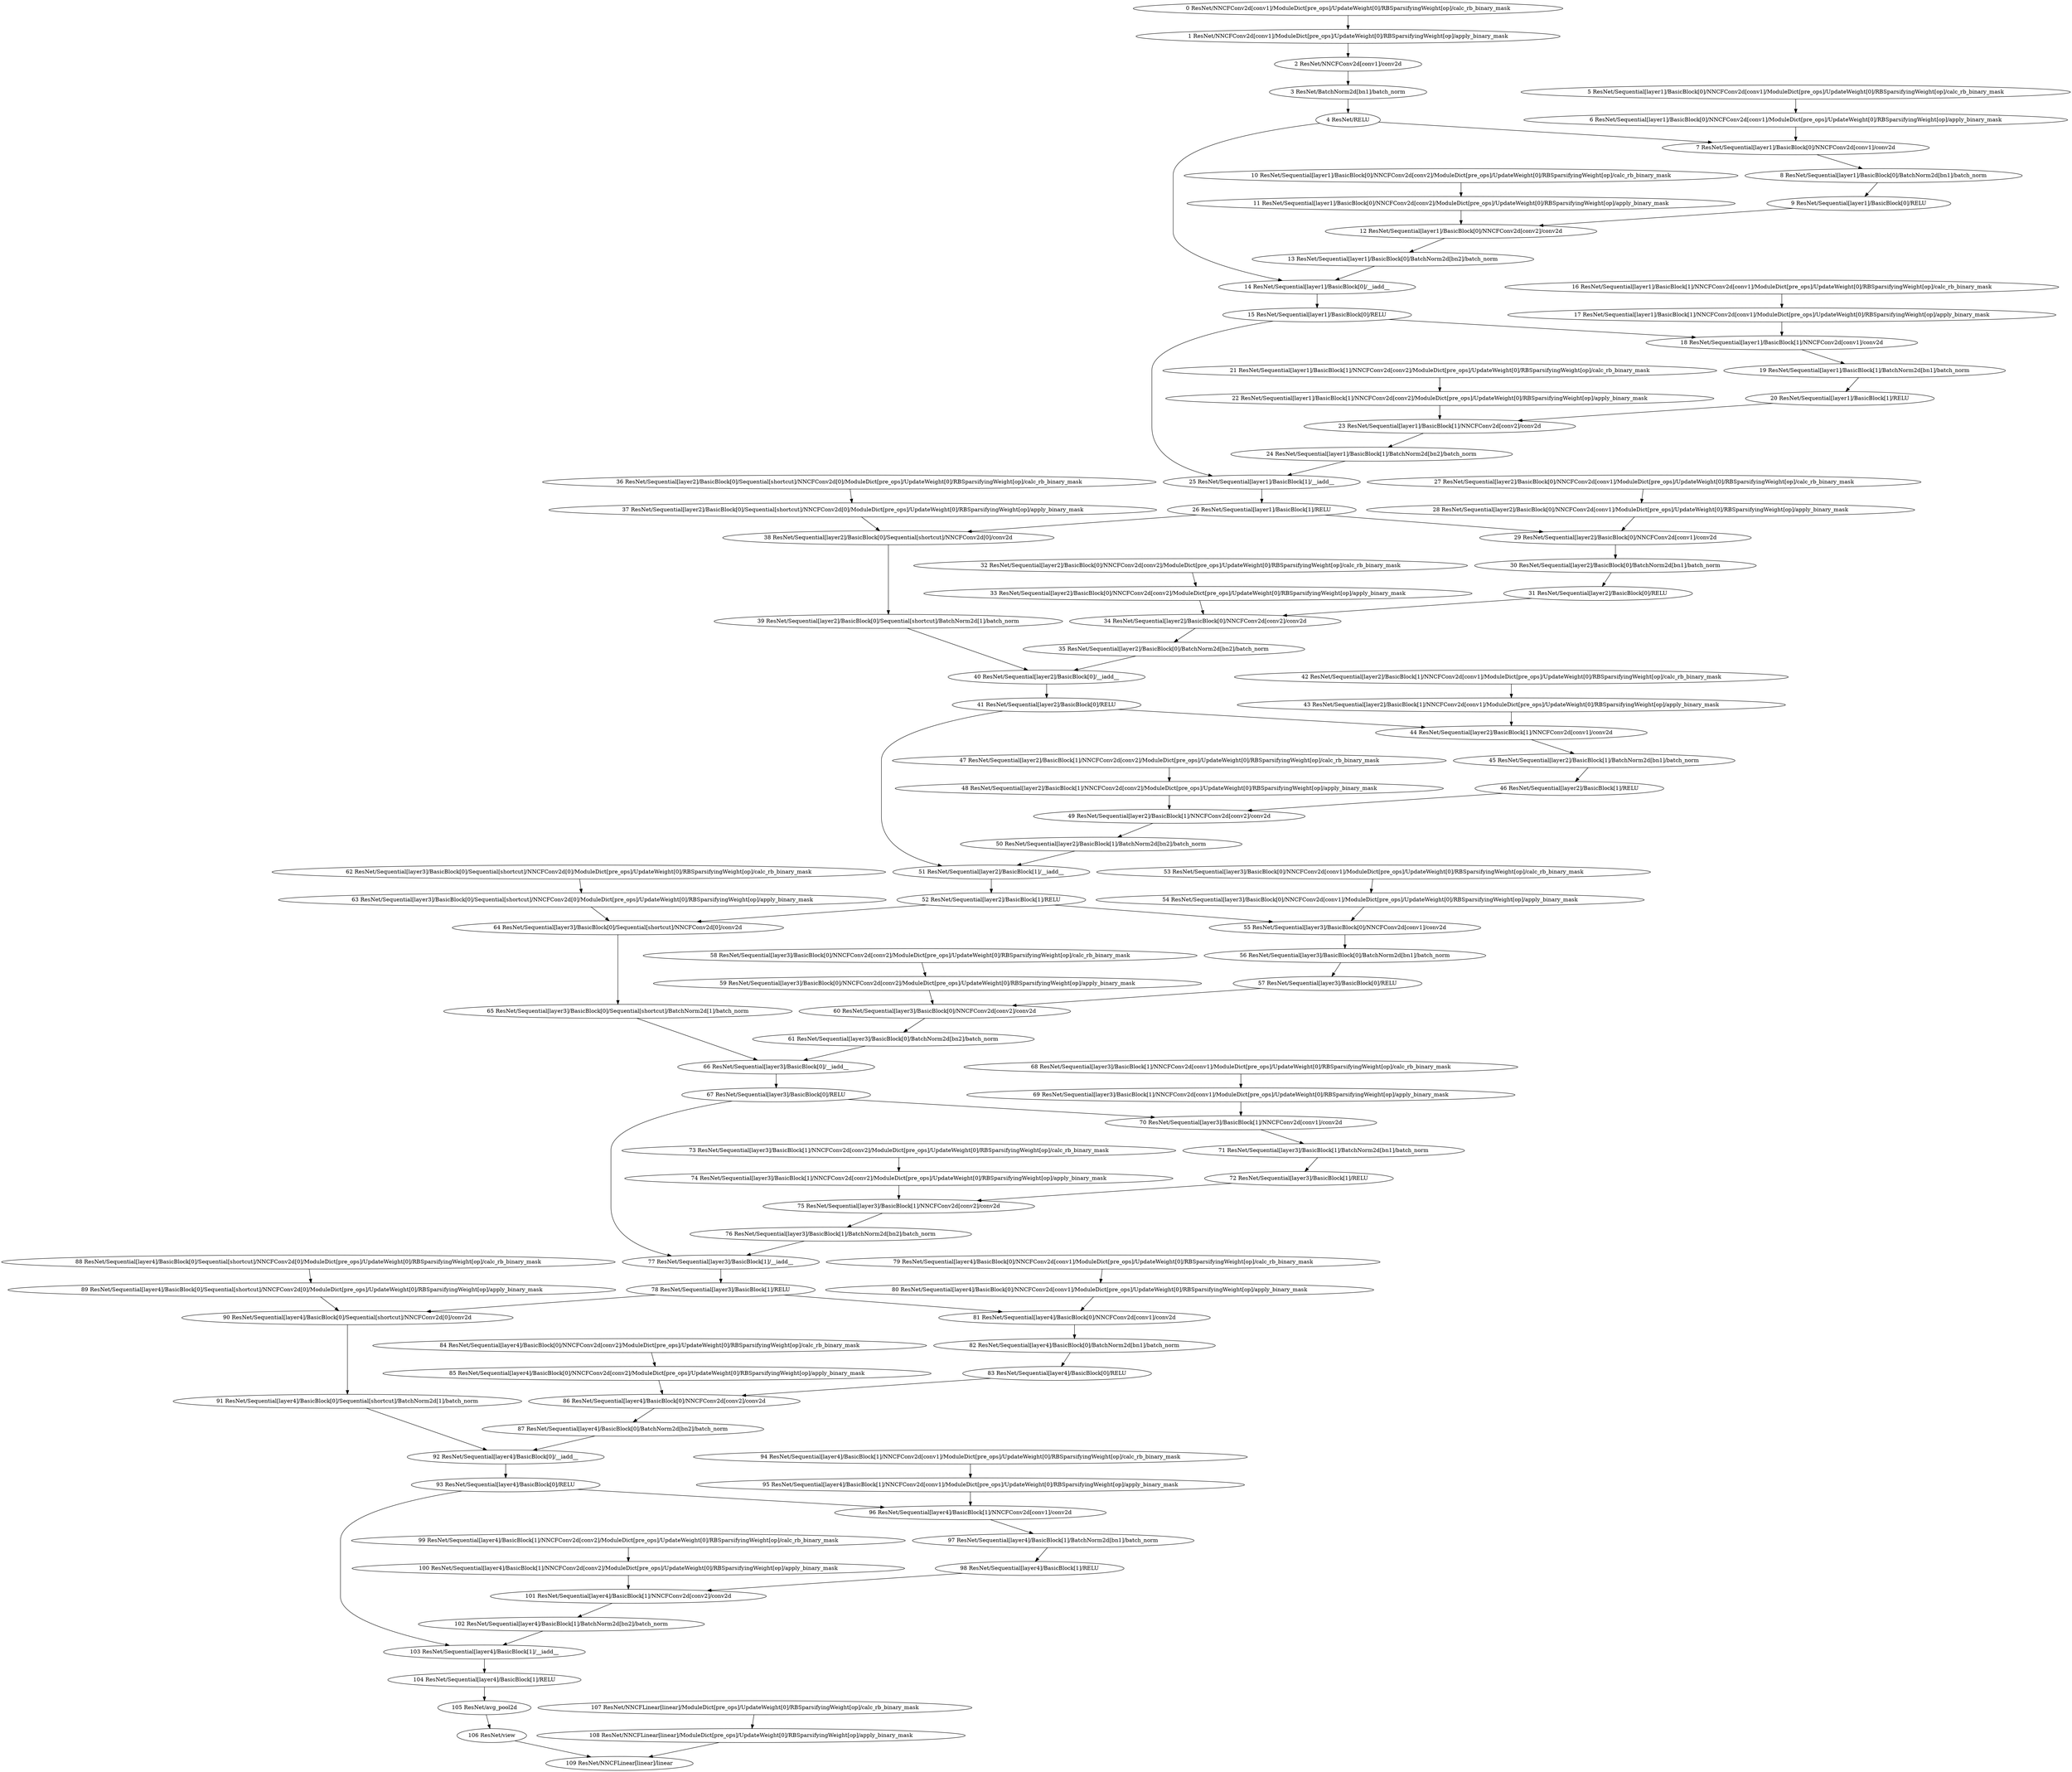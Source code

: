 strict digraph  {
"0 ResNet/NNCFConv2d[conv1]/ModuleDict[pre_ops]/UpdateWeight[0]/RBSparsifyingWeight[op]/calc_rb_binary_mask" [id=0, scope="ResNet/NNCFConv2d[conv1]/ModuleDict[pre_ops]/UpdateWeight[0]/RBSparsifyingWeight[op]", type=calc_rb_binary_mask];
"1 ResNet/NNCFConv2d[conv1]/ModuleDict[pre_ops]/UpdateWeight[0]/RBSparsifyingWeight[op]/apply_binary_mask" [id=1, scope="ResNet/NNCFConv2d[conv1]/ModuleDict[pre_ops]/UpdateWeight[0]/RBSparsifyingWeight[op]", type=apply_binary_mask];
"2 ResNet/NNCFConv2d[conv1]/conv2d" [id=2, scope="ResNet/NNCFConv2d[conv1]", type=conv2d];
"3 ResNet/BatchNorm2d[bn1]/batch_norm" [id=3, scope="ResNet/BatchNorm2d[bn1]", type=batch_norm];
"4 ResNet/RELU" [id=4, scope=ResNet, type=RELU];
"5 ResNet/Sequential[layer1]/BasicBlock[0]/NNCFConv2d[conv1]/ModuleDict[pre_ops]/UpdateWeight[0]/RBSparsifyingWeight[op]/calc_rb_binary_mask" [id=5, scope="ResNet/Sequential[layer1]/BasicBlock[0]/NNCFConv2d[conv1]/ModuleDict[pre_ops]/UpdateWeight[0]/RBSparsifyingWeight[op]", type=calc_rb_binary_mask];
"6 ResNet/Sequential[layer1]/BasicBlock[0]/NNCFConv2d[conv1]/ModuleDict[pre_ops]/UpdateWeight[0]/RBSparsifyingWeight[op]/apply_binary_mask" [id=6, scope="ResNet/Sequential[layer1]/BasicBlock[0]/NNCFConv2d[conv1]/ModuleDict[pre_ops]/UpdateWeight[0]/RBSparsifyingWeight[op]", type=apply_binary_mask];
"7 ResNet/Sequential[layer1]/BasicBlock[0]/NNCFConv2d[conv1]/conv2d" [id=7, scope="ResNet/Sequential[layer1]/BasicBlock[0]/NNCFConv2d[conv1]", type=conv2d];
"8 ResNet/Sequential[layer1]/BasicBlock[0]/BatchNorm2d[bn1]/batch_norm" [id=8, scope="ResNet/Sequential[layer1]/BasicBlock[0]/BatchNorm2d[bn1]", type=batch_norm];
"9 ResNet/Sequential[layer1]/BasicBlock[0]/RELU" [id=9, scope="ResNet/Sequential[layer1]/BasicBlock[0]", type=RELU];
"10 ResNet/Sequential[layer1]/BasicBlock[0]/NNCFConv2d[conv2]/ModuleDict[pre_ops]/UpdateWeight[0]/RBSparsifyingWeight[op]/calc_rb_binary_mask" [id=10, scope="ResNet/Sequential[layer1]/BasicBlock[0]/NNCFConv2d[conv2]/ModuleDict[pre_ops]/UpdateWeight[0]/RBSparsifyingWeight[op]", type=calc_rb_binary_mask];
"11 ResNet/Sequential[layer1]/BasicBlock[0]/NNCFConv2d[conv2]/ModuleDict[pre_ops]/UpdateWeight[0]/RBSparsifyingWeight[op]/apply_binary_mask" [id=11, scope="ResNet/Sequential[layer1]/BasicBlock[0]/NNCFConv2d[conv2]/ModuleDict[pre_ops]/UpdateWeight[0]/RBSparsifyingWeight[op]", type=apply_binary_mask];
"12 ResNet/Sequential[layer1]/BasicBlock[0]/NNCFConv2d[conv2]/conv2d" [id=12, scope="ResNet/Sequential[layer1]/BasicBlock[0]/NNCFConv2d[conv2]", type=conv2d];
"13 ResNet/Sequential[layer1]/BasicBlock[0]/BatchNorm2d[bn2]/batch_norm" [id=13, scope="ResNet/Sequential[layer1]/BasicBlock[0]/BatchNorm2d[bn2]", type=batch_norm];
"14 ResNet/Sequential[layer1]/BasicBlock[0]/__iadd__" [id=14, scope="ResNet/Sequential[layer1]/BasicBlock[0]", type=__iadd__];
"15 ResNet/Sequential[layer1]/BasicBlock[0]/RELU" [id=15, scope="ResNet/Sequential[layer1]/BasicBlock[0]", type=RELU];
"16 ResNet/Sequential[layer1]/BasicBlock[1]/NNCFConv2d[conv1]/ModuleDict[pre_ops]/UpdateWeight[0]/RBSparsifyingWeight[op]/calc_rb_binary_mask" [id=16, scope="ResNet/Sequential[layer1]/BasicBlock[1]/NNCFConv2d[conv1]/ModuleDict[pre_ops]/UpdateWeight[0]/RBSparsifyingWeight[op]", type=calc_rb_binary_mask];
"17 ResNet/Sequential[layer1]/BasicBlock[1]/NNCFConv2d[conv1]/ModuleDict[pre_ops]/UpdateWeight[0]/RBSparsifyingWeight[op]/apply_binary_mask" [id=17, scope="ResNet/Sequential[layer1]/BasicBlock[1]/NNCFConv2d[conv1]/ModuleDict[pre_ops]/UpdateWeight[0]/RBSparsifyingWeight[op]", type=apply_binary_mask];
"18 ResNet/Sequential[layer1]/BasicBlock[1]/NNCFConv2d[conv1]/conv2d" [id=18, scope="ResNet/Sequential[layer1]/BasicBlock[1]/NNCFConv2d[conv1]", type=conv2d];
"19 ResNet/Sequential[layer1]/BasicBlock[1]/BatchNorm2d[bn1]/batch_norm" [id=19, scope="ResNet/Sequential[layer1]/BasicBlock[1]/BatchNorm2d[bn1]", type=batch_norm];
"20 ResNet/Sequential[layer1]/BasicBlock[1]/RELU" [id=20, scope="ResNet/Sequential[layer1]/BasicBlock[1]", type=RELU];
"21 ResNet/Sequential[layer1]/BasicBlock[1]/NNCFConv2d[conv2]/ModuleDict[pre_ops]/UpdateWeight[0]/RBSparsifyingWeight[op]/calc_rb_binary_mask" [id=21, scope="ResNet/Sequential[layer1]/BasicBlock[1]/NNCFConv2d[conv2]/ModuleDict[pre_ops]/UpdateWeight[0]/RBSparsifyingWeight[op]", type=calc_rb_binary_mask];
"22 ResNet/Sequential[layer1]/BasicBlock[1]/NNCFConv2d[conv2]/ModuleDict[pre_ops]/UpdateWeight[0]/RBSparsifyingWeight[op]/apply_binary_mask" [id=22, scope="ResNet/Sequential[layer1]/BasicBlock[1]/NNCFConv2d[conv2]/ModuleDict[pre_ops]/UpdateWeight[0]/RBSparsifyingWeight[op]", type=apply_binary_mask];
"23 ResNet/Sequential[layer1]/BasicBlock[1]/NNCFConv2d[conv2]/conv2d" [id=23, scope="ResNet/Sequential[layer1]/BasicBlock[1]/NNCFConv2d[conv2]", type=conv2d];
"24 ResNet/Sequential[layer1]/BasicBlock[1]/BatchNorm2d[bn2]/batch_norm" [id=24, scope="ResNet/Sequential[layer1]/BasicBlock[1]/BatchNorm2d[bn2]", type=batch_norm];
"25 ResNet/Sequential[layer1]/BasicBlock[1]/__iadd__" [id=25, scope="ResNet/Sequential[layer1]/BasicBlock[1]", type=__iadd__];
"26 ResNet/Sequential[layer1]/BasicBlock[1]/RELU" [id=26, scope="ResNet/Sequential[layer1]/BasicBlock[1]", type=RELU];
"27 ResNet/Sequential[layer2]/BasicBlock[0]/NNCFConv2d[conv1]/ModuleDict[pre_ops]/UpdateWeight[0]/RBSparsifyingWeight[op]/calc_rb_binary_mask" [id=27, scope="ResNet/Sequential[layer2]/BasicBlock[0]/NNCFConv2d[conv1]/ModuleDict[pre_ops]/UpdateWeight[0]/RBSparsifyingWeight[op]", type=calc_rb_binary_mask];
"28 ResNet/Sequential[layer2]/BasicBlock[0]/NNCFConv2d[conv1]/ModuleDict[pre_ops]/UpdateWeight[0]/RBSparsifyingWeight[op]/apply_binary_mask" [id=28, scope="ResNet/Sequential[layer2]/BasicBlock[0]/NNCFConv2d[conv1]/ModuleDict[pre_ops]/UpdateWeight[0]/RBSparsifyingWeight[op]", type=apply_binary_mask];
"29 ResNet/Sequential[layer2]/BasicBlock[0]/NNCFConv2d[conv1]/conv2d" [id=29, scope="ResNet/Sequential[layer2]/BasicBlock[0]/NNCFConv2d[conv1]", type=conv2d];
"30 ResNet/Sequential[layer2]/BasicBlock[0]/BatchNorm2d[bn1]/batch_norm" [id=30, scope="ResNet/Sequential[layer2]/BasicBlock[0]/BatchNorm2d[bn1]", type=batch_norm];
"31 ResNet/Sequential[layer2]/BasicBlock[0]/RELU" [id=31, scope="ResNet/Sequential[layer2]/BasicBlock[0]", type=RELU];
"32 ResNet/Sequential[layer2]/BasicBlock[0]/NNCFConv2d[conv2]/ModuleDict[pre_ops]/UpdateWeight[0]/RBSparsifyingWeight[op]/calc_rb_binary_mask" [id=32, scope="ResNet/Sequential[layer2]/BasicBlock[0]/NNCFConv2d[conv2]/ModuleDict[pre_ops]/UpdateWeight[0]/RBSparsifyingWeight[op]", type=calc_rb_binary_mask];
"33 ResNet/Sequential[layer2]/BasicBlock[0]/NNCFConv2d[conv2]/ModuleDict[pre_ops]/UpdateWeight[0]/RBSparsifyingWeight[op]/apply_binary_mask" [id=33, scope="ResNet/Sequential[layer2]/BasicBlock[0]/NNCFConv2d[conv2]/ModuleDict[pre_ops]/UpdateWeight[0]/RBSparsifyingWeight[op]", type=apply_binary_mask];
"34 ResNet/Sequential[layer2]/BasicBlock[0]/NNCFConv2d[conv2]/conv2d" [id=34, scope="ResNet/Sequential[layer2]/BasicBlock[0]/NNCFConv2d[conv2]", type=conv2d];
"35 ResNet/Sequential[layer2]/BasicBlock[0]/BatchNorm2d[bn2]/batch_norm" [id=35, scope="ResNet/Sequential[layer2]/BasicBlock[0]/BatchNorm2d[bn2]", type=batch_norm];
"36 ResNet/Sequential[layer2]/BasicBlock[0]/Sequential[shortcut]/NNCFConv2d[0]/ModuleDict[pre_ops]/UpdateWeight[0]/RBSparsifyingWeight[op]/calc_rb_binary_mask" [id=36, scope="ResNet/Sequential[layer2]/BasicBlock[0]/Sequential[shortcut]/NNCFConv2d[0]/ModuleDict[pre_ops]/UpdateWeight[0]/RBSparsifyingWeight[op]", type=calc_rb_binary_mask];
"37 ResNet/Sequential[layer2]/BasicBlock[0]/Sequential[shortcut]/NNCFConv2d[0]/ModuleDict[pre_ops]/UpdateWeight[0]/RBSparsifyingWeight[op]/apply_binary_mask" [id=37, scope="ResNet/Sequential[layer2]/BasicBlock[0]/Sequential[shortcut]/NNCFConv2d[0]/ModuleDict[pre_ops]/UpdateWeight[0]/RBSparsifyingWeight[op]", type=apply_binary_mask];
"38 ResNet/Sequential[layer2]/BasicBlock[0]/Sequential[shortcut]/NNCFConv2d[0]/conv2d" [id=38, scope="ResNet/Sequential[layer2]/BasicBlock[0]/Sequential[shortcut]/NNCFConv2d[0]", type=conv2d];
"39 ResNet/Sequential[layer2]/BasicBlock[0]/Sequential[shortcut]/BatchNorm2d[1]/batch_norm" [id=39, scope="ResNet/Sequential[layer2]/BasicBlock[0]/Sequential[shortcut]/BatchNorm2d[1]", type=batch_norm];
"40 ResNet/Sequential[layer2]/BasicBlock[0]/__iadd__" [id=40, scope="ResNet/Sequential[layer2]/BasicBlock[0]", type=__iadd__];
"41 ResNet/Sequential[layer2]/BasicBlock[0]/RELU" [id=41, scope="ResNet/Sequential[layer2]/BasicBlock[0]", type=RELU];
"42 ResNet/Sequential[layer2]/BasicBlock[1]/NNCFConv2d[conv1]/ModuleDict[pre_ops]/UpdateWeight[0]/RBSparsifyingWeight[op]/calc_rb_binary_mask" [id=42, scope="ResNet/Sequential[layer2]/BasicBlock[1]/NNCFConv2d[conv1]/ModuleDict[pre_ops]/UpdateWeight[0]/RBSparsifyingWeight[op]", type=calc_rb_binary_mask];
"43 ResNet/Sequential[layer2]/BasicBlock[1]/NNCFConv2d[conv1]/ModuleDict[pre_ops]/UpdateWeight[0]/RBSparsifyingWeight[op]/apply_binary_mask" [id=43, scope="ResNet/Sequential[layer2]/BasicBlock[1]/NNCFConv2d[conv1]/ModuleDict[pre_ops]/UpdateWeight[0]/RBSparsifyingWeight[op]", type=apply_binary_mask];
"44 ResNet/Sequential[layer2]/BasicBlock[1]/NNCFConv2d[conv1]/conv2d" [id=44, scope="ResNet/Sequential[layer2]/BasicBlock[1]/NNCFConv2d[conv1]", type=conv2d];
"45 ResNet/Sequential[layer2]/BasicBlock[1]/BatchNorm2d[bn1]/batch_norm" [id=45, scope="ResNet/Sequential[layer2]/BasicBlock[1]/BatchNorm2d[bn1]", type=batch_norm];
"46 ResNet/Sequential[layer2]/BasicBlock[1]/RELU" [id=46, scope="ResNet/Sequential[layer2]/BasicBlock[1]", type=RELU];
"47 ResNet/Sequential[layer2]/BasicBlock[1]/NNCFConv2d[conv2]/ModuleDict[pre_ops]/UpdateWeight[0]/RBSparsifyingWeight[op]/calc_rb_binary_mask" [id=47, scope="ResNet/Sequential[layer2]/BasicBlock[1]/NNCFConv2d[conv2]/ModuleDict[pre_ops]/UpdateWeight[0]/RBSparsifyingWeight[op]", type=calc_rb_binary_mask];
"48 ResNet/Sequential[layer2]/BasicBlock[1]/NNCFConv2d[conv2]/ModuleDict[pre_ops]/UpdateWeight[0]/RBSparsifyingWeight[op]/apply_binary_mask" [id=48, scope="ResNet/Sequential[layer2]/BasicBlock[1]/NNCFConv2d[conv2]/ModuleDict[pre_ops]/UpdateWeight[0]/RBSparsifyingWeight[op]", type=apply_binary_mask];
"49 ResNet/Sequential[layer2]/BasicBlock[1]/NNCFConv2d[conv2]/conv2d" [id=49, scope="ResNet/Sequential[layer2]/BasicBlock[1]/NNCFConv2d[conv2]", type=conv2d];
"50 ResNet/Sequential[layer2]/BasicBlock[1]/BatchNorm2d[bn2]/batch_norm" [id=50, scope="ResNet/Sequential[layer2]/BasicBlock[1]/BatchNorm2d[bn2]", type=batch_norm];
"51 ResNet/Sequential[layer2]/BasicBlock[1]/__iadd__" [id=51, scope="ResNet/Sequential[layer2]/BasicBlock[1]", type=__iadd__];
"52 ResNet/Sequential[layer2]/BasicBlock[1]/RELU" [id=52, scope="ResNet/Sequential[layer2]/BasicBlock[1]", type=RELU];
"53 ResNet/Sequential[layer3]/BasicBlock[0]/NNCFConv2d[conv1]/ModuleDict[pre_ops]/UpdateWeight[0]/RBSparsifyingWeight[op]/calc_rb_binary_mask" [id=53, scope="ResNet/Sequential[layer3]/BasicBlock[0]/NNCFConv2d[conv1]/ModuleDict[pre_ops]/UpdateWeight[0]/RBSparsifyingWeight[op]", type=calc_rb_binary_mask];
"54 ResNet/Sequential[layer3]/BasicBlock[0]/NNCFConv2d[conv1]/ModuleDict[pre_ops]/UpdateWeight[0]/RBSparsifyingWeight[op]/apply_binary_mask" [id=54, scope="ResNet/Sequential[layer3]/BasicBlock[0]/NNCFConv2d[conv1]/ModuleDict[pre_ops]/UpdateWeight[0]/RBSparsifyingWeight[op]", type=apply_binary_mask];
"55 ResNet/Sequential[layer3]/BasicBlock[0]/NNCFConv2d[conv1]/conv2d" [id=55, scope="ResNet/Sequential[layer3]/BasicBlock[0]/NNCFConv2d[conv1]", type=conv2d];
"56 ResNet/Sequential[layer3]/BasicBlock[0]/BatchNorm2d[bn1]/batch_norm" [id=56, scope="ResNet/Sequential[layer3]/BasicBlock[0]/BatchNorm2d[bn1]", type=batch_norm];
"57 ResNet/Sequential[layer3]/BasicBlock[0]/RELU" [id=57, scope="ResNet/Sequential[layer3]/BasicBlock[0]", type=RELU];
"58 ResNet/Sequential[layer3]/BasicBlock[0]/NNCFConv2d[conv2]/ModuleDict[pre_ops]/UpdateWeight[0]/RBSparsifyingWeight[op]/calc_rb_binary_mask" [id=58, scope="ResNet/Sequential[layer3]/BasicBlock[0]/NNCFConv2d[conv2]/ModuleDict[pre_ops]/UpdateWeight[0]/RBSparsifyingWeight[op]", type=calc_rb_binary_mask];
"59 ResNet/Sequential[layer3]/BasicBlock[0]/NNCFConv2d[conv2]/ModuleDict[pre_ops]/UpdateWeight[0]/RBSparsifyingWeight[op]/apply_binary_mask" [id=59, scope="ResNet/Sequential[layer3]/BasicBlock[0]/NNCFConv2d[conv2]/ModuleDict[pre_ops]/UpdateWeight[0]/RBSparsifyingWeight[op]", type=apply_binary_mask];
"60 ResNet/Sequential[layer3]/BasicBlock[0]/NNCFConv2d[conv2]/conv2d" [id=60, scope="ResNet/Sequential[layer3]/BasicBlock[0]/NNCFConv2d[conv2]", type=conv2d];
"61 ResNet/Sequential[layer3]/BasicBlock[0]/BatchNorm2d[bn2]/batch_norm" [id=61, scope="ResNet/Sequential[layer3]/BasicBlock[0]/BatchNorm2d[bn2]", type=batch_norm];
"62 ResNet/Sequential[layer3]/BasicBlock[0]/Sequential[shortcut]/NNCFConv2d[0]/ModuleDict[pre_ops]/UpdateWeight[0]/RBSparsifyingWeight[op]/calc_rb_binary_mask" [id=62, scope="ResNet/Sequential[layer3]/BasicBlock[0]/Sequential[shortcut]/NNCFConv2d[0]/ModuleDict[pre_ops]/UpdateWeight[0]/RBSparsifyingWeight[op]", type=calc_rb_binary_mask];
"63 ResNet/Sequential[layer3]/BasicBlock[0]/Sequential[shortcut]/NNCFConv2d[0]/ModuleDict[pre_ops]/UpdateWeight[0]/RBSparsifyingWeight[op]/apply_binary_mask" [id=63, scope="ResNet/Sequential[layer3]/BasicBlock[0]/Sequential[shortcut]/NNCFConv2d[0]/ModuleDict[pre_ops]/UpdateWeight[0]/RBSparsifyingWeight[op]", type=apply_binary_mask];
"64 ResNet/Sequential[layer3]/BasicBlock[0]/Sequential[shortcut]/NNCFConv2d[0]/conv2d" [id=64, scope="ResNet/Sequential[layer3]/BasicBlock[0]/Sequential[shortcut]/NNCFConv2d[0]", type=conv2d];
"65 ResNet/Sequential[layer3]/BasicBlock[0]/Sequential[shortcut]/BatchNorm2d[1]/batch_norm" [id=65, scope="ResNet/Sequential[layer3]/BasicBlock[0]/Sequential[shortcut]/BatchNorm2d[1]", type=batch_norm];
"66 ResNet/Sequential[layer3]/BasicBlock[0]/__iadd__" [id=66, scope="ResNet/Sequential[layer3]/BasicBlock[0]", type=__iadd__];
"67 ResNet/Sequential[layer3]/BasicBlock[0]/RELU" [id=67, scope="ResNet/Sequential[layer3]/BasicBlock[0]", type=RELU];
"68 ResNet/Sequential[layer3]/BasicBlock[1]/NNCFConv2d[conv1]/ModuleDict[pre_ops]/UpdateWeight[0]/RBSparsifyingWeight[op]/calc_rb_binary_mask" [id=68, scope="ResNet/Sequential[layer3]/BasicBlock[1]/NNCFConv2d[conv1]/ModuleDict[pre_ops]/UpdateWeight[0]/RBSparsifyingWeight[op]", type=calc_rb_binary_mask];
"69 ResNet/Sequential[layer3]/BasicBlock[1]/NNCFConv2d[conv1]/ModuleDict[pre_ops]/UpdateWeight[0]/RBSparsifyingWeight[op]/apply_binary_mask" [id=69, scope="ResNet/Sequential[layer3]/BasicBlock[1]/NNCFConv2d[conv1]/ModuleDict[pre_ops]/UpdateWeight[0]/RBSparsifyingWeight[op]", type=apply_binary_mask];
"70 ResNet/Sequential[layer3]/BasicBlock[1]/NNCFConv2d[conv1]/conv2d" [id=70, scope="ResNet/Sequential[layer3]/BasicBlock[1]/NNCFConv2d[conv1]", type=conv2d];
"71 ResNet/Sequential[layer3]/BasicBlock[1]/BatchNorm2d[bn1]/batch_norm" [id=71, scope="ResNet/Sequential[layer3]/BasicBlock[1]/BatchNorm2d[bn1]", type=batch_norm];
"72 ResNet/Sequential[layer3]/BasicBlock[1]/RELU" [id=72, scope="ResNet/Sequential[layer3]/BasicBlock[1]", type=RELU];
"73 ResNet/Sequential[layer3]/BasicBlock[1]/NNCFConv2d[conv2]/ModuleDict[pre_ops]/UpdateWeight[0]/RBSparsifyingWeight[op]/calc_rb_binary_mask" [id=73, scope="ResNet/Sequential[layer3]/BasicBlock[1]/NNCFConv2d[conv2]/ModuleDict[pre_ops]/UpdateWeight[0]/RBSparsifyingWeight[op]", type=calc_rb_binary_mask];
"74 ResNet/Sequential[layer3]/BasicBlock[1]/NNCFConv2d[conv2]/ModuleDict[pre_ops]/UpdateWeight[0]/RBSparsifyingWeight[op]/apply_binary_mask" [id=74, scope="ResNet/Sequential[layer3]/BasicBlock[1]/NNCFConv2d[conv2]/ModuleDict[pre_ops]/UpdateWeight[0]/RBSparsifyingWeight[op]", type=apply_binary_mask];
"75 ResNet/Sequential[layer3]/BasicBlock[1]/NNCFConv2d[conv2]/conv2d" [id=75, scope="ResNet/Sequential[layer3]/BasicBlock[1]/NNCFConv2d[conv2]", type=conv2d];
"76 ResNet/Sequential[layer3]/BasicBlock[1]/BatchNorm2d[bn2]/batch_norm" [id=76, scope="ResNet/Sequential[layer3]/BasicBlock[1]/BatchNorm2d[bn2]", type=batch_norm];
"77 ResNet/Sequential[layer3]/BasicBlock[1]/__iadd__" [id=77, scope="ResNet/Sequential[layer3]/BasicBlock[1]", type=__iadd__];
"78 ResNet/Sequential[layer3]/BasicBlock[1]/RELU" [id=78, scope="ResNet/Sequential[layer3]/BasicBlock[1]", type=RELU];
"79 ResNet/Sequential[layer4]/BasicBlock[0]/NNCFConv2d[conv1]/ModuleDict[pre_ops]/UpdateWeight[0]/RBSparsifyingWeight[op]/calc_rb_binary_mask" [id=79, scope="ResNet/Sequential[layer4]/BasicBlock[0]/NNCFConv2d[conv1]/ModuleDict[pre_ops]/UpdateWeight[0]/RBSparsifyingWeight[op]", type=calc_rb_binary_mask];
"80 ResNet/Sequential[layer4]/BasicBlock[0]/NNCFConv2d[conv1]/ModuleDict[pre_ops]/UpdateWeight[0]/RBSparsifyingWeight[op]/apply_binary_mask" [id=80, scope="ResNet/Sequential[layer4]/BasicBlock[0]/NNCFConv2d[conv1]/ModuleDict[pre_ops]/UpdateWeight[0]/RBSparsifyingWeight[op]", type=apply_binary_mask];
"81 ResNet/Sequential[layer4]/BasicBlock[0]/NNCFConv2d[conv1]/conv2d" [id=81, scope="ResNet/Sequential[layer4]/BasicBlock[0]/NNCFConv2d[conv1]", type=conv2d];
"82 ResNet/Sequential[layer4]/BasicBlock[0]/BatchNorm2d[bn1]/batch_norm" [id=82, scope="ResNet/Sequential[layer4]/BasicBlock[0]/BatchNorm2d[bn1]", type=batch_norm];
"83 ResNet/Sequential[layer4]/BasicBlock[0]/RELU" [id=83, scope="ResNet/Sequential[layer4]/BasicBlock[0]", type=RELU];
"84 ResNet/Sequential[layer4]/BasicBlock[0]/NNCFConv2d[conv2]/ModuleDict[pre_ops]/UpdateWeight[0]/RBSparsifyingWeight[op]/calc_rb_binary_mask" [id=84, scope="ResNet/Sequential[layer4]/BasicBlock[0]/NNCFConv2d[conv2]/ModuleDict[pre_ops]/UpdateWeight[0]/RBSparsifyingWeight[op]", type=calc_rb_binary_mask];
"85 ResNet/Sequential[layer4]/BasicBlock[0]/NNCFConv2d[conv2]/ModuleDict[pre_ops]/UpdateWeight[0]/RBSparsifyingWeight[op]/apply_binary_mask" [id=85, scope="ResNet/Sequential[layer4]/BasicBlock[0]/NNCFConv2d[conv2]/ModuleDict[pre_ops]/UpdateWeight[0]/RBSparsifyingWeight[op]", type=apply_binary_mask];
"86 ResNet/Sequential[layer4]/BasicBlock[0]/NNCFConv2d[conv2]/conv2d" [id=86, scope="ResNet/Sequential[layer4]/BasicBlock[0]/NNCFConv2d[conv2]", type=conv2d];
"87 ResNet/Sequential[layer4]/BasicBlock[0]/BatchNorm2d[bn2]/batch_norm" [id=87, scope="ResNet/Sequential[layer4]/BasicBlock[0]/BatchNorm2d[bn2]", type=batch_norm];
"88 ResNet/Sequential[layer4]/BasicBlock[0]/Sequential[shortcut]/NNCFConv2d[0]/ModuleDict[pre_ops]/UpdateWeight[0]/RBSparsifyingWeight[op]/calc_rb_binary_mask" [id=88, scope="ResNet/Sequential[layer4]/BasicBlock[0]/Sequential[shortcut]/NNCFConv2d[0]/ModuleDict[pre_ops]/UpdateWeight[0]/RBSparsifyingWeight[op]", type=calc_rb_binary_mask];
"89 ResNet/Sequential[layer4]/BasicBlock[0]/Sequential[shortcut]/NNCFConv2d[0]/ModuleDict[pre_ops]/UpdateWeight[0]/RBSparsifyingWeight[op]/apply_binary_mask" [id=89, scope="ResNet/Sequential[layer4]/BasicBlock[0]/Sequential[shortcut]/NNCFConv2d[0]/ModuleDict[pre_ops]/UpdateWeight[0]/RBSparsifyingWeight[op]", type=apply_binary_mask];
"90 ResNet/Sequential[layer4]/BasicBlock[0]/Sequential[shortcut]/NNCFConv2d[0]/conv2d" [id=90, scope="ResNet/Sequential[layer4]/BasicBlock[0]/Sequential[shortcut]/NNCFConv2d[0]", type=conv2d];
"91 ResNet/Sequential[layer4]/BasicBlock[0]/Sequential[shortcut]/BatchNorm2d[1]/batch_norm" [id=91, scope="ResNet/Sequential[layer4]/BasicBlock[0]/Sequential[shortcut]/BatchNorm2d[1]", type=batch_norm];
"92 ResNet/Sequential[layer4]/BasicBlock[0]/__iadd__" [id=92, scope="ResNet/Sequential[layer4]/BasicBlock[0]", type=__iadd__];
"93 ResNet/Sequential[layer4]/BasicBlock[0]/RELU" [id=93, scope="ResNet/Sequential[layer4]/BasicBlock[0]", type=RELU];
"94 ResNet/Sequential[layer4]/BasicBlock[1]/NNCFConv2d[conv1]/ModuleDict[pre_ops]/UpdateWeight[0]/RBSparsifyingWeight[op]/calc_rb_binary_mask" [id=94, scope="ResNet/Sequential[layer4]/BasicBlock[1]/NNCFConv2d[conv1]/ModuleDict[pre_ops]/UpdateWeight[0]/RBSparsifyingWeight[op]", type=calc_rb_binary_mask];
"95 ResNet/Sequential[layer4]/BasicBlock[1]/NNCFConv2d[conv1]/ModuleDict[pre_ops]/UpdateWeight[0]/RBSparsifyingWeight[op]/apply_binary_mask" [id=95, scope="ResNet/Sequential[layer4]/BasicBlock[1]/NNCFConv2d[conv1]/ModuleDict[pre_ops]/UpdateWeight[0]/RBSparsifyingWeight[op]", type=apply_binary_mask];
"96 ResNet/Sequential[layer4]/BasicBlock[1]/NNCFConv2d[conv1]/conv2d" [id=96, scope="ResNet/Sequential[layer4]/BasicBlock[1]/NNCFConv2d[conv1]", type=conv2d];
"97 ResNet/Sequential[layer4]/BasicBlock[1]/BatchNorm2d[bn1]/batch_norm" [id=97, scope="ResNet/Sequential[layer4]/BasicBlock[1]/BatchNorm2d[bn1]", type=batch_norm];
"98 ResNet/Sequential[layer4]/BasicBlock[1]/RELU" [id=98, scope="ResNet/Sequential[layer4]/BasicBlock[1]", type=RELU];
"99 ResNet/Sequential[layer4]/BasicBlock[1]/NNCFConv2d[conv2]/ModuleDict[pre_ops]/UpdateWeight[0]/RBSparsifyingWeight[op]/calc_rb_binary_mask" [id=99, scope="ResNet/Sequential[layer4]/BasicBlock[1]/NNCFConv2d[conv2]/ModuleDict[pre_ops]/UpdateWeight[0]/RBSparsifyingWeight[op]", type=calc_rb_binary_mask];
"100 ResNet/Sequential[layer4]/BasicBlock[1]/NNCFConv2d[conv2]/ModuleDict[pre_ops]/UpdateWeight[0]/RBSparsifyingWeight[op]/apply_binary_mask" [id=100, scope="ResNet/Sequential[layer4]/BasicBlock[1]/NNCFConv2d[conv2]/ModuleDict[pre_ops]/UpdateWeight[0]/RBSparsifyingWeight[op]", type=apply_binary_mask];
"101 ResNet/Sequential[layer4]/BasicBlock[1]/NNCFConv2d[conv2]/conv2d" [id=101, scope="ResNet/Sequential[layer4]/BasicBlock[1]/NNCFConv2d[conv2]", type=conv2d];
"102 ResNet/Sequential[layer4]/BasicBlock[1]/BatchNorm2d[bn2]/batch_norm" [id=102, scope="ResNet/Sequential[layer4]/BasicBlock[1]/BatchNorm2d[bn2]", type=batch_norm];
"103 ResNet/Sequential[layer4]/BasicBlock[1]/__iadd__" [id=103, scope="ResNet/Sequential[layer4]/BasicBlock[1]", type=__iadd__];
"104 ResNet/Sequential[layer4]/BasicBlock[1]/RELU" [id=104, scope="ResNet/Sequential[layer4]/BasicBlock[1]", type=RELU];
"105 ResNet/avg_pool2d" [id=105, scope=ResNet, type=avg_pool2d];
"106 ResNet/view" [id=106, scope=ResNet, type=view];
"107 ResNet/NNCFLinear[linear]/ModuleDict[pre_ops]/UpdateWeight[0]/RBSparsifyingWeight[op]/calc_rb_binary_mask" [id=107, scope="ResNet/NNCFLinear[linear]/ModuleDict[pre_ops]/UpdateWeight[0]/RBSparsifyingWeight[op]", type=calc_rb_binary_mask];
"108 ResNet/NNCFLinear[linear]/ModuleDict[pre_ops]/UpdateWeight[0]/RBSparsifyingWeight[op]/apply_binary_mask" [id=108, scope="ResNet/NNCFLinear[linear]/ModuleDict[pre_ops]/UpdateWeight[0]/RBSparsifyingWeight[op]", type=apply_binary_mask];
"109 ResNet/NNCFLinear[linear]/linear" [id=109, scope="ResNet/NNCFLinear[linear]", type=linear];
"0 ResNet/NNCFConv2d[conv1]/ModuleDict[pre_ops]/UpdateWeight[0]/RBSparsifyingWeight[op]/calc_rb_binary_mask" -> "1 ResNet/NNCFConv2d[conv1]/ModuleDict[pre_ops]/UpdateWeight[0]/RBSparsifyingWeight[op]/apply_binary_mask";
"1 ResNet/NNCFConv2d[conv1]/ModuleDict[pre_ops]/UpdateWeight[0]/RBSparsifyingWeight[op]/apply_binary_mask" -> "2 ResNet/NNCFConv2d[conv1]/conv2d";
"2 ResNet/NNCFConv2d[conv1]/conv2d" -> "3 ResNet/BatchNorm2d[bn1]/batch_norm";
"3 ResNet/BatchNorm2d[bn1]/batch_norm" -> "4 ResNet/RELU";
"4 ResNet/RELU" -> "7 ResNet/Sequential[layer1]/BasicBlock[0]/NNCFConv2d[conv1]/conv2d";
"5 ResNet/Sequential[layer1]/BasicBlock[0]/NNCFConv2d[conv1]/ModuleDict[pre_ops]/UpdateWeight[0]/RBSparsifyingWeight[op]/calc_rb_binary_mask" -> "6 ResNet/Sequential[layer1]/BasicBlock[0]/NNCFConv2d[conv1]/ModuleDict[pre_ops]/UpdateWeight[0]/RBSparsifyingWeight[op]/apply_binary_mask";
"6 ResNet/Sequential[layer1]/BasicBlock[0]/NNCFConv2d[conv1]/ModuleDict[pre_ops]/UpdateWeight[0]/RBSparsifyingWeight[op]/apply_binary_mask" -> "7 ResNet/Sequential[layer1]/BasicBlock[0]/NNCFConv2d[conv1]/conv2d";
"7 ResNet/Sequential[layer1]/BasicBlock[0]/NNCFConv2d[conv1]/conv2d" -> "8 ResNet/Sequential[layer1]/BasicBlock[0]/BatchNorm2d[bn1]/batch_norm";
"8 ResNet/Sequential[layer1]/BasicBlock[0]/BatchNorm2d[bn1]/batch_norm" -> "9 ResNet/Sequential[layer1]/BasicBlock[0]/RELU";
"4 ResNet/RELU" -> "14 ResNet/Sequential[layer1]/BasicBlock[0]/__iadd__";
"9 ResNet/Sequential[layer1]/BasicBlock[0]/RELU" -> "12 ResNet/Sequential[layer1]/BasicBlock[0]/NNCFConv2d[conv2]/conv2d";
"10 ResNet/Sequential[layer1]/BasicBlock[0]/NNCFConv2d[conv2]/ModuleDict[pre_ops]/UpdateWeight[0]/RBSparsifyingWeight[op]/calc_rb_binary_mask" -> "11 ResNet/Sequential[layer1]/BasicBlock[0]/NNCFConv2d[conv2]/ModuleDict[pre_ops]/UpdateWeight[0]/RBSparsifyingWeight[op]/apply_binary_mask";
"11 ResNet/Sequential[layer1]/BasicBlock[0]/NNCFConv2d[conv2]/ModuleDict[pre_ops]/UpdateWeight[0]/RBSparsifyingWeight[op]/apply_binary_mask" -> "12 ResNet/Sequential[layer1]/BasicBlock[0]/NNCFConv2d[conv2]/conv2d";
"12 ResNet/Sequential[layer1]/BasicBlock[0]/NNCFConv2d[conv2]/conv2d" -> "13 ResNet/Sequential[layer1]/BasicBlock[0]/BatchNorm2d[bn2]/batch_norm";
"13 ResNet/Sequential[layer1]/BasicBlock[0]/BatchNorm2d[bn2]/batch_norm" -> "14 ResNet/Sequential[layer1]/BasicBlock[0]/__iadd__";
"14 ResNet/Sequential[layer1]/BasicBlock[0]/__iadd__" -> "15 ResNet/Sequential[layer1]/BasicBlock[0]/RELU";
"15 ResNet/Sequential[layer1]/BasicBlock[0]/RELU" -> "18 ResNet/Sequential[layer1]/BasicBlock[1]/NNCFConv2d[conv1]/conv2d";
"15 ResNet/Sequential[layer1]/BasicBlock[0]/RELU" -> "25 ResNet/Sequential[layer1]/BasicBlock[1]/__iadd__";
"16 ResNet/Sequential[layer1]/BasicBlock[1]/NNCFConv2d[conv1]/ModuleDict[pre_ops]/UpdateWeight[0]/RBSparsifyingWeight[op]/calc_rb_binary_mask" -> "17 ResNet/Sequential[layer1]/BasicBlock[1]/NNCFConv2d[conv1]/ModuleDict[pre_ops]/UpdateWeight[0]/RBSparsifyingWeight[op]/apply_binary_mask";
"17 ResNet/Sequential[layer1]/BasicBlock[1]/NNCFConv2d[conv1]/ModuleDict[pre_ops]/UpdateWeight[0]/RBSparsifyingWeight[op]/apply_binary_mask" -> "18 ResNet/Sequential[layer1]/BasicBlock[1]/NNCFConv2d[conv1]/conv2d";
"18 ResNet/Sequential[layer1]/BasicBlock[1]/NNCFConv2d[conv1]/conv2d" -> "19 ResNet/Sequential[layer1]/BasicBlock[1]/BatchNorm2d[bn1]/batch_norm";
"19 ResNet/Sequential[layer1]/BasicBlock[1]/BatchNorm2d[bn1]/batch_norm" -> "20 ResNet/Sequential[layer1]/BasicBlock[1]/RELU";
"20 ResNet/Sequential[layer1]/BasicBlock[1]/RELU" -> "23 ResNet/Sequential[layer1]/BasicBlock[1]/NNCFConv2d[conv2]/conv2d";
"21 ResNet/Sequential[layer1]/BasicBlock[1]/NNCFConv2d[conv2]/ModuleDict[pre_ops]/UpdateWeight[0]/RBSparsifyingWeight[op]/calc_rb_binary_mask" -> "22 ResNet/Sequential[layer1]/BasicBlock[1]/NNCFConv2d[conv2]/ModuleDict[pre_ops]/UpdateWeight[0]/RBSparsifyingWeight[op]/apply_binary_mask";
"22 ResNet/Sequential[layer1]/BasicBlock[1]/NNCFConv2d[conv2]/ModuleDict[pre_ops]/UpdateWeight[0]/RBSparsifyingWeight[op]/apply_binary_mask" -> "23 ResNet/Sequential[layer1]/BasicBlock[1]/NNCFConv2d[conv2]/conv2d";
"23 ResNet/Sequential[layer1]/BasicBlock[1]/NNCFConv2d[conv2]/conv2d" -> "24 ResNet/Sequential[layer1]/BasicBlock[1]/BatchNorm2d[bn2]/batch_norm";
"24 ResNet/Sequential[layer1]/BasicBlock[1]/BatchNorm2d[bn2]/batch_norm" -> "25 ResNet/Sequential[layer1]/BasicBlock[1]/__iadd__";
"25 ResNet/Sequential[layer1]/BasicBlock[1]/__iadd__" -> "26 ResNet/Sequential[layer1]/BasicBlock[1]/RELU";
"26 ResNet/Sequential[layer1]/BasicBlock[1]/RELU" -> "29 ResNet/Sequential[layer2]/BasicBlock[0]/NNCFConv2d[conv1]/conv2d";
"26 ResNet/Sequential[layer1]/BasicBlock[1]/RELU" -> "38 ResNet/Sequential[layer2]/BasicBlock[0]/Sequential[shortcut]/NNCFConv2d[0]/conv2d";
"27 ResNet/Sequential[layer2]/BasicBlock[0]/NNCFConv2d[conv1]/ModuleDict[pre_ops]/UpdateWeight[0]/RBSparsifyingWeight[op]/calc_rb_binary_mask" -> "28 ResNet/Sequential[layer2]/BasicBlock[0]/NNCFConv2d[conv1]/ModuleDict[pre_ops]/UpdateWeight[0]/RBSparsifyingWeight[op]/apply_binary_mask";
"28 ResNet/Sequential[layer2]/BasicBlock[0]/NNCFConv2d[conv1]/ModuleDict[pre_ops]/UpdateWeight[0]/RBSparsifyingWeight[op]/apply_binary_mask" -> "29 ResNet/Sequential[layer2]/BasicBlock[0]/NNCFConv2d[conv1]/conv2d";
"29 ResNet/Sequential[layer2]/BasicBlock[0]/NNCFConv2d[conv1]/conv2d" -> "30 ResNet/Sequential[layer2]/BasicBlock[0]/BatchNorm2d[bn1]/batch_norm";
"30 ResNet/Sequential[layer2]/BasicBlock[0]/BatchNorm2d[bn1]/batch_norm" -> "31 ResNet/Sequential[layer2]/BasicBlock[0]/RELU";
"31 ResNet/Sequential[layer2]/BasicBlock[0]/RELU" -> "34 ResNet/Sequential[layer2]/BasicBlock[0]/NNCFConv2d[conv2]/conv2d";
"32 ResNet/Sequential[layer2]/BasicBlock[0]/NNCFConv2d[conv2]/ModuleDict[pre_ops]/UpdateWeight[0]/RBSparsifyingWeight[op]/calc_rb_binary_mask" -> "33 ResNet/Sequential[layer2]/BasicBlock[0]/NNCFConv2d[conv2]/ModuleDict[pre_ops]/UpdateWeight[0]/RBSparsifyingWeight[op]/apply_binary_mask";
"33 ResNet/Sequential[layer2]/BasicBlock[0]/NNCFConv2d[conv2]/ModuleDict[pre_ops]/UpdateWeight[0]/RBSparsifyingWeight[op]/apply_binary_mask" -> "34 ResNet/Sequential[layer2]/BasicBlock[0]/NNCFConv2d[conv2]/conv2d";
"34 ResNet/Sequential[layer2]/BasicBlock[0]/NNCFConv2d[conv2]/conv2d" -> "35 ResNet/Sequential[layer2]/BasicBlock[0]/BatchNorm2d[bn2]/batch_norm";
"35 ResNet/Sequential[layer2]/BasicBlock[0]/BatchNorm2d[bn2]/batch_norm" -> "40 ResNet/Sequential[layer2]/BasicBlock[0]/__iadd__";
"36 ResNet/Sequential[layer2]/BasicBlock[0]/Sequential[shortcut]/NNCFConv2d[0]/ModuleDict[pre_ops]/UpdateWeight[0]/RBSparsifyingWeight[op]/calc_rb_binary_mask" -> "37 ResNet/Sequential[layer2]/BasicBlock[0]/Sequential[shortcut]/NNCFConv2d[0]/ModuleDict[pre_ops]/UpdateWeight[0]/RBSparsifyingWeight[op]/apply_binary_mask";
"37 ResNet/Sequential[layer2]/BasicBlock[0]/Sequential[shortcut]/NNCFConv2d[0]/ModuleDict[pre_ops]/UpdateWeight[0]/RBSparsifyingWeight[op]/apply_binary_mask" -> "38 ResNet/Sequential[layer2]/BasicBlock[0]/Sequential[shortcut]/NNCFConv2d[0]/conv2d";
"38 ResNet/Sequential[layer2]/BasicBlock[0]/Sequential[shortcut]/NNCFConv2d[0]/conv2d" -> "39 ResNet/Sequential[layer2]/BasicBlock[0]/Sequential[shortcut]/BatchNorm2d[1]/batch_norm";
"39 ResNet/Sequential[layer2]/BasicBlock[0]/Sequential[shortcut]/BatchNorm2d[1]/batch_norm" -> "40 ResNet/Sequential[layer2]/BasicBlock[0]/__iadd__";
"40 ResNet/Sequential[layer2]/BasicBlock[0]/__iadd__" -> "41 ResNet/Sequential[layer2]/BasicBlock[0]/RELU";
"41 ResNet/Sequential[layer2]/BasicBlock[0]/RELU" -> "44 ResNet/Sequential[layer2]/BasicBlock[1]/NNCFConv2d[conv1]/conv2d";
"41 ResNet/Sequential[layer2]/BasicBlock[0]/RELU" -> "51 ResNet/Sequential[layer2]/BasicBlock[1]/__iadd__";
"42 ResNet/Sequential[layer2]/BasicBlock[1]/NNCFConv2d[conv1]/ModuleDict[pre_ops]/UpdateWeight[0]/RBSparsifyingWeight[op]/calc_rb_binary_mask" -> "43 ResNet/Sequential[layer2]/BasicBlock[1]/NNCFConv2d[conv1]/ModuleDict[pre_ops]/UpdateWeight[0]/RBSparsifyingWeight[op]/apply_binary_mask";
"43 ResNet/Sequential[layer2]/BasicBlock[1]/NNCFConv2d[conv1]/ModuleDict[pre_ops]/UpdateWeight[0]/RBSparsifyingWeight[op]/apply_binary_mask" -> "44 ResNet/Sequential[layer2]/BasicBlock[1]/NNCFConv2d[conv1]/conv2d";
"44 ResNet/Sequential[layer2]/BasicBlock[1]/NNCFConv2d[conv1]/conv2d" -> "45 ResNet/Sequential[layer2]/BasicBlock[1]/BatchNorm2d[bn1]/batch_norm";
"45 ResNet/Sequential[layer2]/BasicBlock[1]/BatchNorm2d[bn1]/batch_norm" -> "46 ResNet/Sequential[layer2]/BasicBlock[1]/RELU";
"46 ResNet/Sequential[layer2]/BasicBlock[1]/RELU" -> "49 ResNet/Sequential[layer2]/BasicBlock[1]/NNCFConv2d[conv2]/conv2d";
"47 ResNet/Sequential[layer2]/BasicBlock[1]/NNCFConv2d[conv2]/ModuleDict[pre_ops]/UpdateWeight[0]/RBSparsifyingWeight[op]/calc_rb_binary_mask" -> "48 ResNet/Sequential[layer2]/BasicBlock[1]/NNCFConv2d[conv2]/ModuleDict[pre_ops]/UpdateWeight[0]/RBSparsifyingWeight[op]/apply_binary_mask";
"48 ResNet/Sequential[layer2]/BasicBlock[1]/NNCFConv2d[conv2]/ModuleDict[pre_ops]/UpdateWeight[0]/RBSparsifyingWeight[op]/apply_binary_mask" -> "49 ResNet/Sequential[layer2]/BasicBlock[1]/NNCFConv2d[conv2]/conv2d";
"49 ResNet/Sequential[layer2]/BasicBlock[1]/NNCFConv2d[conv2]/conv2d" -> "50 ResNet/Sequential[layer2]/BasicBlock[1]/BatchNorm2d[bn2]/batch_norm";
"50 ResNet/Sequential[layer2]/BasicBlock[1]/BatchNorm2d[bn2]/batch_norm" -> "51 ResNet/Sequential[layer2]/BasicBlock[1]/__iadd__";
"51 ResNet/Sequential[layer2]/BasicBlock[1]/__iadd__" -> "52 ResNet/Sequential[layer2]/BasicBlock[1]/RELU";
"52 ResNet/Sequential[layer2]/BasicBlock[1]/RELU" -> "55 ResNet/Sequential[layer3]/BasicBlock[0]/NNCFConv2d[conv1]/conv2d";
"52 ResNet/Sequential[layer2]/BasicBlock[1]/RELU" -> "64 ResNet/Sequential[layer3]/BasicBlock[0]/Sequential[shortcut]/NNCFConv2d[0]/conv2d";
"53 ResNet/Sequential[layer3]/BasicBlock[0]/NNCFConv2d[conv1]/ModuleDict[pre_ops]/UpdateWeight[0]/RBSparsifyingWeight[op]/calc_rb_binary_mask" -> "54 ResNet/Sequential[layer3]/BasicBlock[0]/NNCFConv2d[conv1]/ModuleDict[pre_ops]/UpdateWeight[0]/RBSparsifyingWeight[op]/apply_binary_mask";
"54 ResNet/Sequential[layer3]/BasicBlock[0]/NNCFConv2d[conv1]/ModuleDict[pre_ops]/UpdateWeight[0]/RBSparsifyingWeight[op]/apply_binary_mask" -> "55 ResNet/Sequential[layer3]/BasicBlock[0]/NNCFConv2d[conv1]/conv2d";
"55 ResNet/Sequential[layer3]/BasicBlock[0]/NNCFConv2d[conv1]/conv2d" -> "56 ResNet/Sequential[layer3]/BasicBlock[0]/BatchNorm2d[bn1]/batch_norm";
"56 ResNet/Sequential[layer3]/BasicBlock[0]/BatchNorm2d[bn1]/batch_norm" -> "57 ResNet/Sequential[layer3]/BasicBlock[0]/RELU";
"57 ResNet/Sequential[layer3]/BasicBlock[0]/RELU" -> "60 ResNet/Sequential[layer3]/BasicBlock[0]/NNCFConv2d[conv2]/conv2d";
"58 ResNet/Sequential[layer3]/BasicBlock[0]/NNCFConv2d[conv2]/ModuleDict[pre_ops]/UpdateWeight[0]/RBSparsifyingWeight[op]/calc_rb_binary_mask" -> "59 ResNet/Sequential[layer3]/BasicBlock[0]/NNCFConv2d[conv2]/ModuleDict[pre_ops]/UpdateWeight[0]/RBSparsifyingWeight[op]/apply_binary_mask";
"59 ResNet/Sequential[layer3]/BasicBlock[0]/NNCFConv2d[conv2]/ModuleDict[pre_ops]/UpdateWeight[0]/RBSparsifyingWeight[op]/apply_binary_mask" -> "60 ResNet/Sequential[layer3]/BasicBlock[0]/NNCFConv2d[conv2]/conv2d";
"60 ResNet/Sequential[layer3]/BasicBlock[0]/NNCFConv2d[conv2]/conv2d" -> "61 ResNet/Sequential[layer3]/BasicBlock[0]/BatchNorm2d[bn2]/batch_norm";
"61 ResNet/Sequential[layer3]/BasicBlock[0]/BatchNorm2d[bn2]/batch_norm" -> "66 ResNet/Sequential[layer3]/BasicBlock[0]/__iadd__";
"62 ResNet/Sequential[layer3]/BasicBlock[0]/Sequential[shortcut]/NNCFConv2d[0]/ModuleDict[pre_ops]/UpdateWeight[0]/RBSparsifyingWeight[op]/calc_rb_binary_mask" -> "63 ResNet/Sequential[layer3]/BasicBlock[0]/Sequential[shortcut]/NNCFConv2d[0]/ModuleDict[pre_ops]/UpdateWeight[0]/RBSparsifyingWeight[op]/apply_binary_mask";
"63 ResNet/Sequential[layer3]/BasicBlock[0]/Sequential[shortcut]/NNCFConv2d[0]/ModuleDict[pre_ops]/UpdateWeight[0]/RBSparsifyingWeight[op]/apply_binary_mask" -> "64 ResNet/Sequential[layer3]/BasicBlock[0]/Sequential[shortcut]/NNCFConv2d[0]/conv2d";
"64 ResNet/Sequential[layer3]/BasicBlock[0]/Sequential[shortcut]/NNCFConv2d[0]/conv2d" -> "65 ResNet/Sequential[layer3]/BasicBlock[0]/Sequential[shortcut]/BatchNorm2d[1]/batch_norm";
"65 ResNet/Sequential[layer3]/BasicBlock[0]/Sequential[shortcut]/BatchNorm2d[1]/batch_norm" -> "66 ResNet/Sequential[layer3]/BasicBlock[0]/__iadd__";
"66 ResNet/Sequential[layer3]/BasicBlock[0]/__iadd__" -> "67 ResNet/Sequential[layer3]/BasicBlock[0]/RELU";
"67 ResNet/Sequential[layer3]/BasicBlock[0]/RELU" -> "70 ResNet/Sequential[layer3]/BasicBlock[1]/NNCFConv2d[conv1]/conv2d";
"67 ResNet/Sequential[layer3]/BasicBlock[0]/RELU" -> "77 ResNet/Sequential[layer3]/BasicBlock[1]/__iadd__";
"68 ResNet/Sequential[layer3]/BasicBlock[1]/NNCFConv2d[conv1]/ModuleDict[pre_ops]/UpdateWeight[0]/RBSparsifyingWeight[op]/calc_rb_binary_mask" -> "69 ResNet/Sequential[layer3]/BasicBlock[1]/NNCFConv2d[conv1]/ModuleDict[pre_ops]/UpdateWeight[0]/RBSparsifyingWeight[op]/apply_binary_mask";
"69 ResNet/Sequential[layer3]/BasicBlock[1]/NNCFConv2d[conv1]/ModuleDict[pre_ops]/UpdateWeight[0]/RBSparsifyingWeight[op]/apply_binary_mask" -> "70 ResNet/Sequential[layer3]/BasicBlock[1]/NNCFConv2d[conv1]/conv2d";
"70 ResNet/Sequential[layer3]/BasicBlock[1]/NNCFConv2d[conv1]/conv2d" -> "71 ResNet/Sequential[layer3]/BasicBlock[1]/BatchNorm2d[bn1]/batch_norm";
"71 ResNet/Sequential[layer3]/BasicBlock[1]/BatchNorm2d[bn1]/batch_norm" -> "72 ResNet/Sequential[layer3]/BasicBlock[1]/RELU";
"72 ResNet/Sequential[layer3]/BasicBlock[1]/RELU" -> "75 ResNet/Sequential[layer3]/BasicBlock[1]/NNCFConv2d[conv2]/conv2d";
"73 ResNet/Sequential[layer3]/BasicBlock[1]/NNCFConv2d[conv2]/ModuleDict[pre_ops]/UpdateWeight[0]/RBSparsifyingWeight[op]/calc_rb_binary_mask" -> "74 ResNet/Sequential[layer3]/BasicBlock[1]/NNCFConv2d[conv2]/ModuleDict[pre_ops]/UpdateWeight[0]/RBSparsifyingWeight[op]/apply_binary_mask";
"74 ResNet/Sequential[layer3]/BasicBlock[1]/NNCFConv2d[conv2]/ModuleDict[pre_ops]/UpdateWeight[0]/RBSparsifyingWeight[op]/apply_binary_mask" -> "75 ResNet/Sequential[layer3]/BasicBlock[1]/NNCFConv2d[conv2]/conv2d";
"75 ResNet/Sequential[layer3]/BasicBlock[1]/NNCFConv2d[conv2]/conv2d" -> "76 ResNet/Sequential[layer3]/BasicBlock[1]/BatchNorm2d[bn2]/batch_norm";
"76 ResNet/Sequential[layer3]/BasicBlock[1]/BatchNorm2d[bn2]/batch_norm" -> "77 ResNet/Sequential[layer3]/BasicBlock[1]/__iadd__";
"77 ResNet/Sequential[layer3]/BasicBlock[1]/__iadd__" -> "78 ResNet/Sequential[layer3]/BasicBlock[1]/RELU";
"78 ResNet/Sequential[layer3]/BasicBlock[1]/RELU" -> "81 ResNet/Sequential[layer4]/BasicBlock[0]/NNCFConv2d[conv1]/conv2d";
"78 ResNet/Sequential[layer3]/BasicBlock[1]/RELU" -> "90 ResNet/Sequential[layer4]/BasicBlock[0]/Sequential[shortcut]/NNCFConv2d[0]/conv2d";
"79 ResNet/Sequential[layer4]/BasicBlock[0]/NNCFConv2d[conv1]/ModuleDict[pre_ops]/UpdateWeight[0]/RBSparsifyingWeight[op]/calc_rb_binary_mask" -> "80 ResNet/Sequential[layer4]/BasicBlock[0]/NNCFConv2d[conv1]/ModuleDict[pre_ops]/UpdateWeight[0]/RBSparsifyingWeight[op]/apply_binary_mask";
"80 ResNet/Sequential[layer4]/BasicBlock[0]/NNCFConv2d[conv1]/ModuleDict[pre_ops]/UpdateWeight[0]/RBSparsifyingWeight[op]/apply_binary_mask" -> "81 ResNet/Sequential[layer4]/BasicBlock[0]/NNCFConv2d[conv1]/conv2d";
"81 ResNet/Sequential[layer4]/BasicBlock[0]/NNCFConv2d[conv1]/conv2d" -> "82 ResNet/Sequential[layer4]/BasicBlock[0]/BatchNorm2d[bn1]/batch_norm";
"82 ResNet/Sequential[layer4]/BasicBlock[0]/BatchNorm2d[bn1]/batch_norm" -> "83 ResNet/Sequential[layer4]/BasicBlock[0]/RELU";
"83 ResNet/Sequential[layer4]/BasicBlock[0]/RELU" -> "86 ResNet/Sequential[layer4]/BasicBlock[0]/NNCFConv2d[conv2]/conv2d";
"84 ResNet/Sequential[layer4]/BasicBlock[0]/NNCFConv2d[conv2]/ModuleDict[pre_ops]/UpdateWeight[0]/RBSparsifyingWeight[op]/calc_rb_binary_mask" -> "85 ResNet/Sequential[layer4]/BasicBlock[0]/NNCFConv2d[conv2]/ModuleDict[pre_ops]/UpdateWeight[0]/RBSparsifyingWeight[op]/apply_binary_mask";
"85 ResNet/Sequential[layer4]/BasicBlock[0]/NNCFConv2d[conv2]/ModuleDict[pre_ops]/UpdateWeight[0]/RBSparsifyingWeight[op]/apply_binary_mask" -> "86 ResNet/Sequential[layer4]/BasicBlock[0]/NNCFConv2d[conv2]/conv2d";
"86 ResNet/Sequential[layer4]/BasicBlock[0]/NNCFConv2d[conv2]/conv2d" -> "87 ResNet/Sequential[layer4]/BasicBlock[0]/BatchNorm2d[bn2]/batch_norm";
"87 ResNet/Sequential[layer4]/BasicBlock[0]/BatchNorm2d[bn2]/batch_norm" -> "92 ResNet/Sequential[layer4]/BasicBlock[0]/__iadd__";
"88 ResNet/Sequential[layer4]/BasicBlock[0]/Sequential[shortcut]/NNCFConv2d[0]/ModuleDict[pre_ops]/UpdateWeight[0]/RBSparsifyingWeight[op]/calc_rb_binary_mask" -> "89 ResNet/Sequential[layer4]/BasicBlock[0]/Sequential[shortcut]/NNCFConv2d[0]/ModuleDict[pre_ops]/UpdateWeight[0]/RBSparsifyingWeight[op]/apply_binary_mask";
"89 ResNet/Sequential[layer4]/BasicBlock[0]/Sequential[shortcut]/NNCFConv2d[0]/ModuleDict[pre_ops]/UpdateWeight[0]/RBSparsifyingWeight[op]/apply_binary_mask" -> "90 ResNet/Sequential[layer4]/BasicBlock[0]/Sequential[shortcut]/NNCFConv2d[0]/conv2d";
"90 ResNet/Sequential[layer4]/BasicBlock[0]/Sequential[shortcut]/NNCFConv2d[0]/conv2d" -> "91 ResNet/Sequential[layer4]/BasicBlock[0]/Sequential[shortcut]/BatchNorm2d[1]/batch_norm";
"91 ResNet/Sequential[layer4]/BasicBlock[0]/Sequential[shortcut]/BatchNorm2d[1]/batch_norm" -> "92 ResNet/Sequential[layer4]/BasicBlock[0]/__iadd__";
"92 ResNet/Sequential[layer4]/BasicBlock[0]/__iadd__" -> "93 ResNet/Sequential[layer4]/BasicBlock[0]/RELU";
"93 ResNet/Sequential[layer4]/BasicBlock[0]/RELU" -> "96 ResNet/Sequential[layer4]/BasicBlock[1]/NNCFConv2d[conv1]/conv2d";
"94 ResNet/Sequential[layer4]/BasicBlock[1]/NNCFConv2d[conv1]/ModuleDict[pre_ops]/UpdateWeight[0]/RBSparsifyingWeight[op]/calc_rb_binary_mask" -> "95 ResNet/Sequential[layer4]/BasicBlock[1]/NNCFConv2d[conv1]/ModuleDict[pre_ops]/UpdateWeight[0]/RBSparsifyingWeight[op]/apply_binary_mask";
"95 ResNet/Sequential[layer4]/BasicBlock[1]/NNCFConv2d[conv1]/ModuleDict[pre_ops]/UpdateWeight[0]/RBSparsifyingWeight[op]/apply_binary_mask" -> "96 ResNet/Sequential[layer4]/BasicBlock[1]/NNCFConv2d[conv1]/conv2d";
"96 ResNet/Sequential[layer4]/BasicBlock[1]/NNCFConv2d[conv1]/conv2d" -> "97 ResNet/Sequential[layer4]/BasicBlock[1]/BatchNorm2d[bn1]/batch_norm";
"97 ResNet/Sequential[layer4]/BasicBlock[1]/BatchNorm2d[bn1]/batch_norm" -> "98 ResNet/Sequential[layer4]/BasicBlock[1]/RELU";
"93 ResNet/Sequential[layer4]/BasicBlock[0]/RELU" -> "103 ResNet/Sequential[layer4]/BasicBlock[1]/__iadd__";
"98 ResNet/Sequential[layer4]/BasicBlock[1]/RELU" -> "101 ResNet/Sequential[layer4]/BasicBlock[1]/NNCFConv2d[conv2]/conv2d";
"99 ResNet/Sequential[layer4]/BasicBlock[1]/NNCFConv2d[conv2]/ModuleDict[pre_ops]/UpdateWeight[0]/RBSparsifyingWeight[op]/calc_rb_binary_mask" -> "100 ResNet/Sequential[layer4]/BasicBlock[1]/NNCFConv2d[conv2]/ModuleDict[pre_ops]/UpdateWeight[0]/RBSparsifyingWeight[op]/apply_binary_mask";
"100 ResNet/Sequential[layer4]/BasicBlock[1]/NNCFConv2d[conv2]/ModuleDict[pre_ops]/UpdateWeight[0]/RBSparsifyingWeight[op]/apply_binary_mask" -> "101 ResNet/Sequential[layer4]/BasicBlock[1]/NNCFConv2d[conv2]/conv2d";
"101 ResNet/Sequential[layer4]/BasicBlock[1]/NNCFConv2d[conv2]/conv2d" -> "102 ResNet/Sequential[layer4]/BasicBlock[1]/BatchNorm2d[bn2]/batch_norm";
"102 ResNet/Sequential[layer4]/BasicBlock[1]/BatchNorm2d[bn2]/batch_norm" -> "103 ResNet/Sequential[layer4]/BasicBlock[1]/__iadd__";
"103 ResNet/Sequential[layer4]/BasicBlock[1]/__iadd__" -> "104 ResNet/Sequential[layer4]/BasicBlock[1]/RELU";
"104 ResNet/Sequential[layer4]/BasicBlock[1]/RELU" -> "105 ResNet/avg_pool2d";
"105 ResNet/avg_pool2d" -> "106 ResNet/view";
"106 ResNet/view" -> "109 ResNet/NNCFLinear[linear]/linear";
"107 ResNet/NNCFLinear[linear]/ModuleDict[pre_ops]/UpdateWeight[0]/RBSparsifyingWeight[op]/calc_rb_binary_mask" -> "108 ResNet/NNCFLinear[linear]/ModuleDict[pre_ops]/UpdateWeight[0]/RBSparsifyingWeight[op]/apply_binary_mask";
"108 ResNet/NNCFLinear[linear]/ModuleDict[pre_ops]/UpdateWeight[0]/RBSparsifyingWeight[op]/apply_binary_mask" -> "109 ResNet/NNCFLinear[linear]/linear";
}
